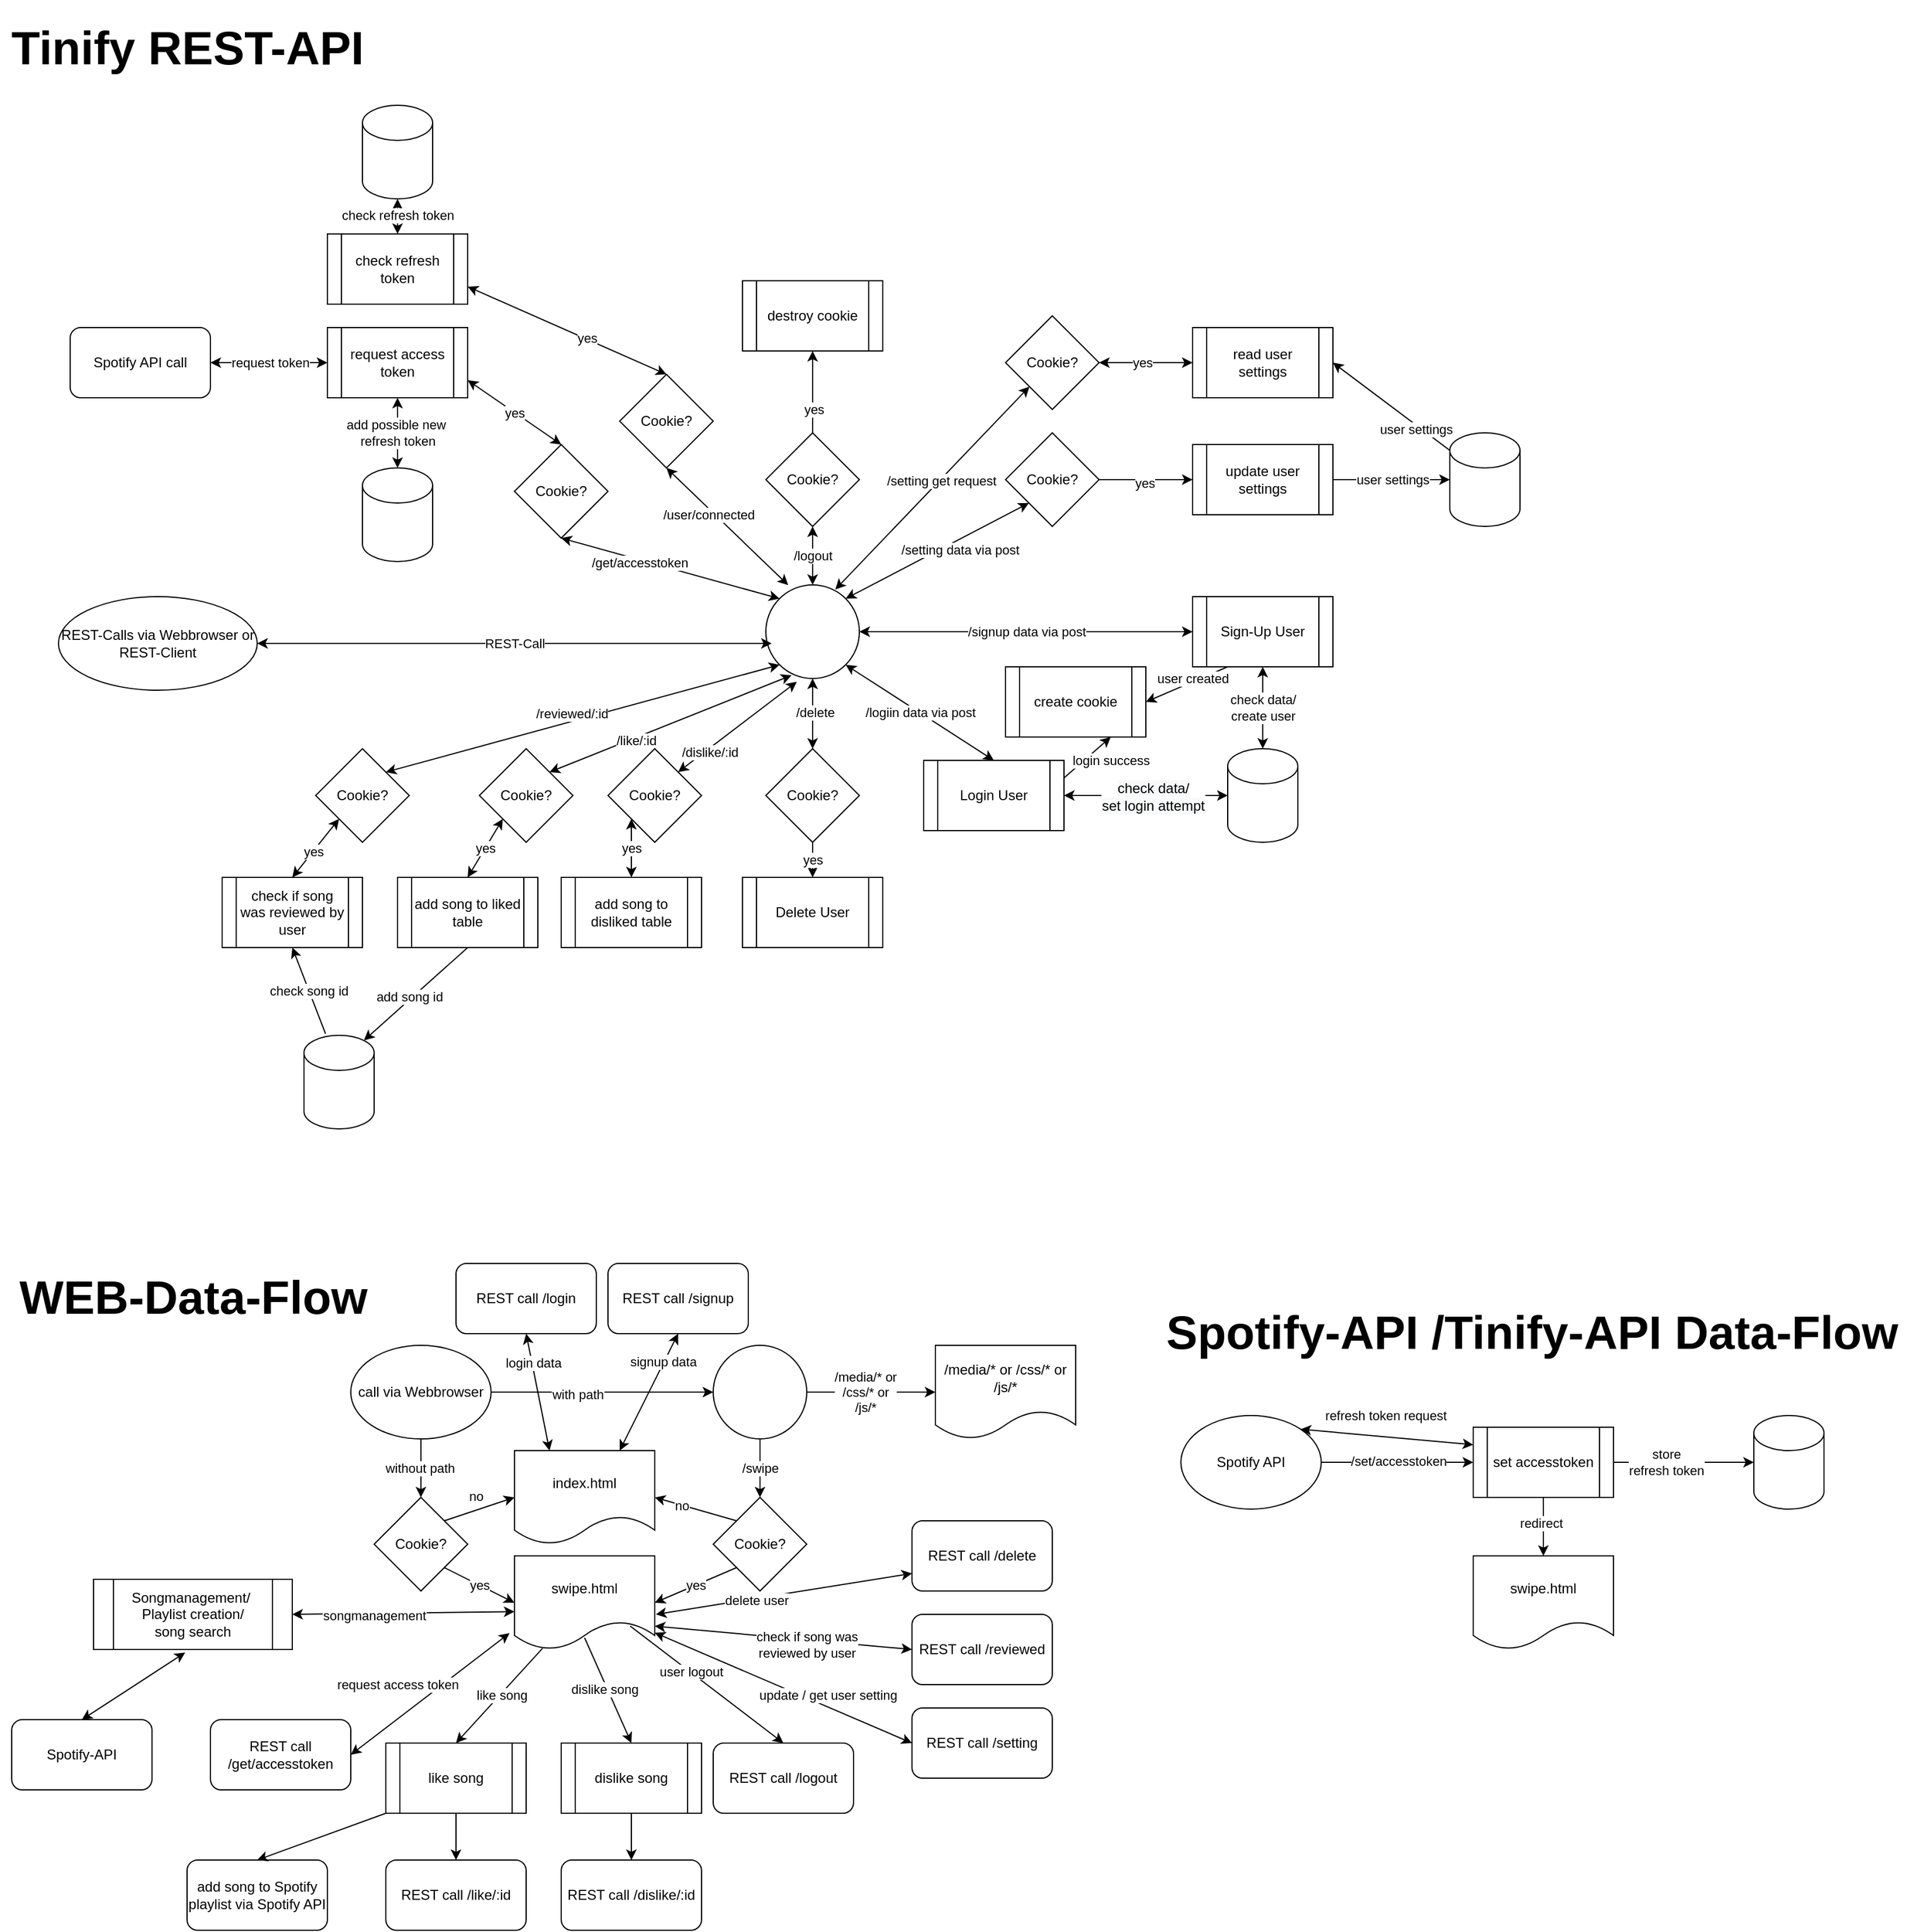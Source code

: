 <mxfile version="15.7.0"><diagram id="eXd6u5ivfn-JyobG5YXF" name="Page-1"><mxGraphModel dx="3930" dy="2545" grid="1" gridSize="10" guides="1" tooltips="1" connect="1" arrows="1" fold="1" page="1" pageScale="1" pageWidth="4681" pageHeight="3300" math="0" shadow="0"><root><mxCell id="0"/><mxCell id="1" parent="0"/><mxCell id="DCE1ymb48HEQdEMLU9OX-1" value="Login User" style="shape=process;whiteSpace=wrap;html=1;backgroundOutline=1;" vertex="1" parent="1"><mxGeometry x="820" y="670" width="120" height="60" as="geometry"/></mxCell><mxCell id="DCE1ymb48HEQdEMLU9OX-2" value="Cookie?" style="rhombus;whiteSpace=wrap;html=1;" vertex="1" parent="1"><mxGeometry x="685" y="390" width="80" height="80" as="geometry"/></mxCell><mxCell id="DCE1ymb48HEQdEMLU9OX-3" value="REST-Calls via Webbrowser or&lt;br&gt;REST-Client" style="ellipse;whiteSpace=wrap;html=1;" vertex="1" parent="1"><mxGeometry x="80" y="530" width="170" height="80" as="geometry"/></mxCell><mxCell id="DCE1ymb48HEQdEMLU9OX-7" value="" style="ellipse;whiteSpace=wrap;html=1;aspect=fixed;" vertex="1" parent="1"><mxGeometry x="685" y="520" width="80" height="80" as="geometry"/></mxCell><mxCell id="DCE1ymb48HEQdEMLU9OX-10" value="Cookie?" style="rhombus;whiteSpace=wrap;html=1;" vertex="1" parent="1"><mxGeometry x="685" y="660" width="80" height="80" as="geometry"/></mxCell><mxCell id="DCE1ymb48HEQdEMLU9OX-26" value="" style="shape=cylinder3;whiteSpace=wrap;html=1;boundedLbl=1;backgroundOutline=1;size=15;" vertex="1" parent="1"><mxGeometry x="1080" y="660" width="60" height="80" as="geometry"/></mxCell><mxCell id="DCE1ymb48HEQdEMLU9OX-27" value="" style="endArrow=classic;startArrow=classic;html=1;rounded=0;entryX=1;entryY=0.5;entryDx=0;entryDy=0;" edge="1" parent="1" source="DCE1ymb48HEQdEMLU9OX-26" target="DCE1ymb48HEQdEMLU9OX-1"><mxGeometry width="50" height="50" relative="1" as="geometry"><mxPoint x="735" y="720" as="sourcePoint"/><mxPoint x="920" y="750" as="targetPoint"/></mxGeometry></mxCell><mxCell id="DCE1ymb48HEQdEMLU9OX-48" value="&lt;span style=&quot;font-size: 12px ; background-color: rgb(248 , 249 , 250)&quot;&gt;check data/&lt;/span&gt;&lt;br style=&quot;font-size: 12px&quot;&gt;&lt;span style=&quot;font-size: 12px ; background-color: rgb(248 , 249 , 250)&quot;&gt;set login attempt&lt;/span&gt;" style="edgeLabel;html=1;align=center;verticalAlign=middle;resizable=0;points=[];" vertex="1" connectable="0" parent="DCE1ymb48HEQdEMLU9OX-27"><mxGeometry x="-0.08" y="1" relative="1" as="geometry"><mxPoint as="offset"/></mxGeometry></mxCell><mxCell id="DCE1ymb48HEQdEMLU9OX-49" value="Sign-Up User" style="shape=process;whiteSpace=wrap;html=1;backgroundOutline=1;" vertex="1" parent="1"><mxGeometry x="1050" y="530" width="120" height="60" as="geometry"/></mxCell><mxCell id="DCE1ymb48HEQdEMLU9OX-51" value="check data/&lt;br&gt;create user" style="endArrow=classic;startArrow=classic;html=1;rounded=0;entryX=0.5;entryY=1;entryDx=0;entryDy=0;exitX=0.5;exitY=0;exitDx=0;exitDy=0;exitPerimeter=0;" edge="1" parent="1" source="DCE1ymb48HEQdEMLU9OX-26" target="DCE1ymb48HEQdEMLU9OX-49"><mxGeometry width="50" height="50" relative="1" as="geometry"><mxPoint x="900" y="630" as="sourcePoint"/><mxPoint x="950" y="580" as="targetPoint"/></mxGeometry></mxCell><mxCell id="DCE1ymb48HEQdEMLU9OX-59" value="REST-Call" style="endArrow=classic;startArrow=classic;html=1;rounded=0;exitX=1;exitY=0.5;exitDx=0;exitDy=0;" edge="1" parent="1" source="DCE1ymb48HEQdEMLU9OX-3"><mxGeometry width="50" height="50" relative="1" as="geometry"><mxPoint x="620" y="610" as="sourcePoint"/><mxPoint x="690" y="570" as="targetPoint"/></mxGeometry></mxCell><mxCell id="DCE1ymb48HEQdEMLU9OX-61" value="/logout" style="endArrow=classic;startArrow=classic;html=1;rounded=0;entryX=0.5;entryY=1;entryDx=0;entryDy=0;exitX=0.5;exitY=0;exitDx=0;exitDy=0;" edge="1" parent="1" source="DCE1ymb48HEQdEMLU9OX-7" target="DCE1ymb48HEQdEMLU9OX-2"><mxGeometry width="50" height="50" relative="1" as="geometry"><mxPoint x="850" y="660" as="sourcePoint"/><mxPoint x="900" y="610" as="targetPoint"/></mxGeometry></mxCell><mxCell id="DCE1ymb48HEQdEMLU9OX-62" value="/signup data via post" style="endArrow=classic;startArrow=classic;html=1;rounded=0;entryX=0;entryY=0.5;entryDx=0;entryDy=0;exitX=1;exitY=0.5;exitDx=0;exitDy=0;" edge="1" parent="1" source="DCE1ymb48HEQdEMLU9OX-7" target="DCE1ymb48HEQdEMLU9OX-49"><mxGeometry width="50" height="50" relative="1" as="geometry"><mxPoint x="850" y="660" as="sourcePoint"/><mxPoint x="900" y="610" as="targetPoint"/></mxGeometry></mxCell><mxCell id="DCE1ymb48HEQdEMLU9OX-65" value="call via Webbrowser" style="ellipse;whiteSpace=wrap;html=1;" vertex="1" parent="1"><mxGeometry x="330" y="1170" width="120" height="80" as="geometry"/></mxCell><mxCell id="DCE1ymb48HEQdEMLU9OX-66" value="Cookie?" style="rhombus;whiteSpace=wrap;html=1;" vertex="1" parent="1"><mxGeometry x="350" y="1300" width="80" height="80" as="geometry"/></mxCell><mxCell id="DCE1ymb48HEQdEMLU9OX-67" value="" style="endArrow=classic;html=1;rounded=0;exitX=0.5;exitY=1;exitDx=0;exitDy=0;entryX=0.5;entryY=0;entryDx=0;entryDy=0;" edge="1" parent="1" source="DCE1ymb48HEQdEMLU9OX-65" target="DCE1ymb48HEQdEMLU9OX-66"><mxGeometry width="50" height="50" relative="1" as="geometry"><mxPoint x="700" y="1100" as="sourcePoint"/><mxPoint x="750" y="1050" as="targetPoint"/></mxGeometry></mxCell><mxCell id="DCE1ymb48HEQdEMLU9OX-68" value="without path" style="edgeLabel;html=1;align=center;verticalAlign=middle;resizable=0;points=[];" vertex="1" connectable="0" parent="DCE1ymb48HEQdEMLU9OX-67"><mxGeometry x="-0.019" y="-1" relative="1" as="geometry"><mxPoint as="offset"/></mxGeometry></mxCell><mxCell id="DCE1ymb48HEQdEMLU9OX-69" value="index.html" style="shape=document;whiteSpace=wrap;html=1;boundedLbl=1;" vertex="1" parent="1"><mxGeometry x="470" y="1260" width="120" height="80" as="geometry"/></mxCell><mxCell id="DCE1ymb48HEQdEMLU9OX-70" value="swipe.html" style="shape=document;whiteSpace=wrap;html=1;boundedLbl=1;" vertex="1" parent="1"><mxGeometry x="470" y="1350" width="120" height="80" as="geometry"/></mxCell><mxCell id="DCE1ymb48HEQdEMLU9OX-71" value="" style="endArrow=classic;html=1;rounded=0;exitX=1;exitY=0;exitDx=0;exitDy=0;entryX=0;entryY=0.5;entryDx=0;entryDy=0;" edge="1" parent="1" source="DCE1ymb48HEQdEMLU9OX-66" target="DCE1ymb48HEQdEMLU9OX-69"><mxGeometry width="50" height="50" relative="1" as="geometry"><mxPoint x="700" y="1210" as="sourcePoint"/><mxPoint x="750" y="1160" as="targetPoint"/></mxGeometry></mxCell><mxCell id="DCE1ymb48HEQdEMLU9OX-72" value="no" style="edgeLabel;html=1;align=center;verticalAlign=middle;resizable=0;points=[];" vertex="1" connectable="0" parent="DCE1ymb48HEQdEMLU9OX-71"><mxGeometry x="0.398" y="-3" relative="1" as="geometry"><mxPoint x="-16" y="-10" as="offset"/></mxGeometry></mxCell><mxCell id="DCE1ymb48HEQdEMLU9OX-73" value="yes" style="endArrow=classic;html=1;rounded=0;exitX=1;exitY=1;exitDx=0;exitDy=0;entryX=0;entryY=0.5;entryDx=0;entryDy=0;" edge="1" parent="1" source="DCE1ymb48HEQdEMLU9OX-66" target="DCE1ymb48HEQdEMLU9OX-70"><mxGeometry width="50" height="50" relative="1" as="geometry"><mxPoint x="700" y="1210" as="sourcePoint"/><mxPoint x="750" y="1160" as="targetPoint"/></mxGeometry></mxCell><mxCell id="DCE1ymb48HEQdEMLU9OX-74" value="" style="ellipse;whiteSpace=wrap;html=1;aspect=fixed;" vertex="1" parent="1"><mxGeometry x="640" y="1170" width="80" height="80" as="geometry"/></mxCell><mxCell id="DCE1ymb48HEQdEMLU9OX-75" value="" style="endArrow=classic;html=1;rounded=0;exitX=1;exitY=0.5;exitDx=0;exitDy=0;entryX=0;entryY=0.5;entryDx=0;entryDy=0;" edge="1" parent="1" source="DCE1ymb48HEQdEMLU9OX-65" target="DCE1ymb48HEQdEMLU9OX-74"><mxGeometry width="50" height="50" relative="1" as="geometry"><mxPoint x="780" y="1150" as="sourcePoint"/><mxPoint x="830" y="1100" as="targetPoint"/></mxGeometry></mxCell><mxCell id="DCE1ymb48HEQdEMLU9OX-76" value="with path" style="edgeLabel;html=1;align=center;verticalAlign=middle;resizable=0;points=[];" vertex="1" connectable="0" parent="DCE1ymb48HEQdEMLU9OX-75"><mxGeometry x="-0.228" y="-2" relative="1" as="geometry"><mxPoint as="offset"/></mxGeometry></mxCell><mxCell id="DCE1ymb48HEQdEMLU9OX-77" value="Cookie?" style="rhombus;whiteSpace=wrap;html=1;" vertex="1" parent="1"><mxGeometry x="640" y="1300" width="80" height="80" as="geometry"/></mxCell><mxCell id="DCE1ymb48HEQdEMLU9OX-78" value="/swipe" style="endArrow=classic;html=1;rounded=0;exitX=0.5;exitY=1;exitDx=0;exitDy=0;" edge="1" parent="1" source="DCE1ymb48HEQdEMLU9OX-74" target="DCE1ymb48HEQdEMLU9OX-77"><mxGeometry width="50" height="50" relative="1" as="geometry"><mxPoint x="770" y="1190" as="sourcePoint"/><mxPoint x="820" y="1140" as="targetPoint"/></mxGeometry></mxCell><mxCell id="DCE1ymb48HEQdEMLU9OX-79" value="" style="endArrow=classic;html=1;rounded=0;exitX=0;exitY=0;exitDx=0;exitDy=0;entryX=1;entryY=0.5;entryDx=0;entryDy=0;" edge="1" parent="1" source="DCE1ymb48HEQdEMLU9OX-77" target="DCE1ymb48HEQdEMLU9OX-69"><mxGeometry width="50" height="50" relative="1" as="geometry"><mxPoint x="770" y="1190" as="sourcePoint"/><mxPoint x="820" y="1140" as="targetPoint"/></mxGeometry></mxCell><mxCell id="DCE1ymb48HEQdEMLU9OX-80" value="no" style="edgeLabel;html=1;align=center;verticalAlign=middle;resizable=0;points=[];" vertex="1" connectable="0" parent="DCE1ymb48HEQdEMLU9OX-79"><mxGeometry x="0.354" relative="1" as="geometry"><mxPoint as="offset"/></mxGeometry></mxCell><mxCell id="DCE1ymb48HEQdEMLU9OX-81" value="yes" style="endArrow=classic;html=1;rounded=0;exitX=0;exitY=1;exitDx=0;exitDy=0;entryX=1;entryY=0.5;entryDx=0;entryDy=0;" edge="1" parent="1" source="DCE1ymb48HEQdEMLU9OX-77" target="DCE1ymb48HEQdEMLU9OX-70"><mxGeometry width="50" height="50" relative="1" as="geometry"><mxPoint x="770" y="1190" as="sourcePoint"/><mxPoint x="820" y="1140" as="targetPoint"/></mxGeometry></mxCell><mxCell id="DCE1ymb48HEQdEMLU9OX-82" value="/media/* or /css/* or /js/*" style="shape=document;whiteSpace=wrap;html=1;boundedLbl=1;" vertex="1" parent="1"><mxGeometry x="830" y="1170" width="120" height="80" as="geometry"/></mxCell><mxCell id="DCE1ymb48HEQdEMLU9OX-83" value="" style="endArrow=classic;html=1;rounded=0;exitX=1;exitY=0.5;exitDx=0;exitDy=0;entryX=0;entryY=0.5;entryDx=0;entryDy=0;" edge="1" parent="1" source="DCE1ymb48HEQdEMLU9OX-74" target="DCE1ymb48HEQdEMLU9OX-82"><mxGeometry width="50" height="50" relative="1" as="geometry"><mxPoint x="840" y="1210" as="sourcePoint"/><mxPoint x="890" y="1160" as="targetPoint"/></mxGeometry></mxCell><mxCell id="DCE1ymb48HEQdEMLU9OX-84" value="/media/* or&lt;br&gt;/css/* or&lt;br&gt;/js/*" style="edgeLabel;html=1;align=center;verticalAlign=middle;resizable=0;points=[];" vertex="1" connectable="0" parent="DCE1ymb48HEQdEMLU9OX-83"><mxGeometry x="0.235" y="-2" relative="1" as="geometry"><mxPoint x="-18" y="-2" as="offset"/></mxGeometry></mxCell><mxCell id="DCE1ymb48HEQdEMLU9OX-85" value="/logiin data via post" style="endArrow=classic;startArrow=classic;html=1;rounded=0;entryX=1;entryY=1;entryDx=0;entryDy=0;exitX=0.5;exitY=0;exitDx=0;exitDy=0;" edge="1" parent="1" source="DCE1ymb48HEQdEMLU9OX-1" target="DCE1ymb48HEQdEMLU9OX-7"><mxGeometry width="50" height="50" relative="1" as="geometry"><mxPoint x="840" y="640" as="sourcePoint"/><mxPoint x="890" y="590" as="targetPoint"/></mxGeometry></mxCell><mxCell id="DCE1ymb48HEQdEMLU9OX-87" value="" style="endArrow=classic;startArrow=classic;html=1;rounded=0;entryX=0.5;entryY=1;entryDx=0;entryDy=0;exitX=0.5;exitY=0;exitDx=0;exitDy=0;" edge="1" parent="1" source="DCE1ymb48HEQdEMLU9OX-10" target="DCE1ymb48HEQdEMLU9OX-7"><mxGeometry width="50" height="50" relative="1" as="geometry"><mxPoint x="660" y="660" as="sourcePoint"/><mxPoint x="710" y="610" as="targetPoint"/></mxGeometry></mxCell><mxCell id="DCE1ymb48HEQdEMLU9OX-88" value="/delete" style="edgeLabel;html=1;align=center;verticalAlign=middle;resizable=0;points=[];" vertex="1" connectable="0" parent="DCE1ymb48HEQdEMLU9OX-87"><mxGeometry x="0.045" y="-2" relative="1" as="geometry"><mxPoint as="offset"/></mxGeometry></mxCell><mxCell id="DCE1ymb48HEQdEMLU9OX-89" value="Delete User" style="shape=process;whiteSpace=wrap;html=1;backgroundOutline=1;" vertex="1" parent="1"><mxGeometry x="665" y="770" width="120" height="60" as="geometry"/></mxCell><mxCell id="DCE1ymb48HEQdEMLU9OX-90" value="" style="shape=cylinder3;whiteSpace=wrap;html=1;boundedLbl=1;backgroundOutline=1;size=15;" vertex="1" parent="1"><mxGeometry x="290" y="905" width="60" height="80" as="geometry"/></mxCell><mxCell id="DCE1ymb48HEQdEMLU9OX-92" value="yes" style="endArrow=classic;html=1;rounded=0;exitX=0.5;exitY=1;exitDx=0;exitDy=0;" edge="1" parent="1" source="DCE1ymb48HEQdEMLU9OX-10" target="DCE1ymb48HEQdEMLU9OX-89"><mxGeometry width="50" height="50" relative="1" as="geometry"><mxPoint x="930" y="760" as="sourcePoint"/><mxPoint x="980" y="710" as="targetPoint"/></mxGeometry></mxCell><mxCell id="DCE1ymb48HEQdEMLU9OX-93" value="Cookie?" style="rhombus;whiteSpace=wrap;html=1;" vertex="1" parent="1"><mxGeometry x="890" y="390" width="80" height="80" as="geometry"/></mxCell><mxCell id="DCE1ymb48HEQdEMLU9OX-94" value="create cookie" style="shape=process;whiteSpace=wrap;html=1;backgroundOutline=1;" vertex="1" parent="1"><mxGeometry x="890" y="590" width="120" height="60" as="geometry"/></mxCell><mxCell id="DCE1ymb48HEQdEMLU9OX-95" value="" style="endArrow=classic;html=1;rounded=0;entryX=1;entryY=0.5;entryDx=0;entryDy=0;exitX=0.25;exitY=1;exitDx=0;exitDy=0;" edge="1" parent="1" source="DCE1ymb48HEQdEMLU9OX-49" target="DCE1ymb48HEQdEMLU9OX-94"><mxGeometry width="50" height="50" relative="1" as="geometry"><mxPoint x="1110" y="520" as="sourcePoint"/><mxPoint x="1160" y="520" as="targetPoint"/></mxGeometry></mxCell><mxCell id="DCE1ymb48HEQdEMLU9OX-96" value="user created" style="edgeLabel;html=1;align=center;verticalAlign=middle;resizable=0;points=[];" vertex="1" connectable="0" parent="DCE1ymb48HEQdEMLU9OX-95"><mxGeometry x="-0.168" y="-3" relative="1" as="geometry"><mxPoint as="offset"/></mxGeometry></mxCell><mxCell id="DCE1ymb48HEQdEMLU9OX-97" value="login success" style="endArrow=classic;html=1;rounded=0;exitX=1;exitY=0.25;exitDx=0;exitDy=0;entryX=0.75;entryY=1;entryDx=0;entryDy=0;" edge="1" parent="1" source="DCE1ymb48HEQdEMLU9OX-1" target="DCE1ymb48HEQdEMLU9OX-94"><mxGeometry x="0.504" y="-15" width="50" height="50" relative="1" as="geometry"><mxPoint x="1110" y="570" as="sourcePoint"/><mxPoint x="1160" y="520" as="targetPoint"/><mxPoint as="offset"/></mxGeometry></mxCell><mxCell id="DCE1ymb48HEQdEMLU9OX-98" value="destroy cookie" style="shape=process;whiteSpace=wrap;html=1;backgroundOutline=1;" vertex="1" parent="1"><mxGeometry x="665" y="260" width="120" height="60" as="geometry"/></mxCell><mxCell id="DCE1ymb48HEQdEMLU9OX-99" value="" style="endArrow=classic;html=1;rounded=0;entryX=0.5;entryY=1;entryDx=0;entryDy=0;exitX=0.5;exitY=0;exitDx=0;exitDy=0;" edge="1" parent="1" source="DCE1ymb48HEQdEMLU9OX-2" target="DCE1ymb48HEQdEMLU9OX-98"><mxGeometry width="50" height="50" relative="1" as="geometry"><mxPoint x="910" y="450" as="sourcePoint"/><mxPoint x="960" y="400" as="targetPoint"/></mxGeometry></mxCell><mxCell id="DCE1ymb48HEQdEMLU9OX-100" value="yes" style="edgeLabel;html=1;align=center;verticalAlign=middle;resizable=0;points=[];" vertex="1" connectable="0" parent="DCE1ymb48HEQdEMLU9OX-99"><mxGeometry x="-0.423" y="-1" relative="1" as="geometry"><mxPoint as="offset"/></mxGeometry></mxCell><mxCell id="DCE1ymb48HEQdEMLU9OX-101" value="" style="endArrow=classic;startArrow=classic;html=1;rounded=0;exitX=1;exitY=0;exitDx=0;exitDy=0;entryX=0;entryY=1;entryDx=0;entryDy=0;" edge="1" parent="1" source="DCE1ymb48HEQdEMLU9OX-7" target="DCE1ymb48HEQdEMLU9OX-93"><mxGeometry width="50" height="50" relative="1" as="geometry"><mxPoint x="1110" y="530" as="sourcePoint"/><mxPoint x="1160" y="480" as="targetPoint"/></mxGeometry></mxCell><mxCell id="DCE1ymb48HEQdEMLU9OX-102" value="/setting data via post" style="edgeLabel;html=1;align=center;verticalAlign=middle;resizable=0;points=[];" vertex="1" connectable="0" parent="DCE1ymb48HEQdEMLU9OX-101"><mxGeometry x="0.39" y="1" relative="1" as="geometry"><mxPoint x="-11" y="16" as="offset"/></mxGeometry></mxCell><mxCell id="DCE1ymb48HEQdEMLU9OX-103" value="update user settings" style="shape=process;whiteSpace=wrap;html=1;backgroundOutline=1;" vertex="1" parent="1"><mxGeometry x="1050" y="400" width="120" height="60" as="geometry"/></mxCell><mxCell id="DCE1ymb48HEQdEMLU9OX-104" value="" style="endArrow=classic;html=1;rounded=0;entryX=0;entryY=0.5;entryDx=0;entryDy=0;exitX=1;exitY=0.5;exitDx=0;exitDy=0;" edge="1" parent="1" source="DCE1ymb48HEQdEMLU9OX-93" target="DCE1ymb48HEQdEMLU9OX-103"><mxGeometry width="50" height="50" relative="1" as="geometry"><mxPoint x="1110" y="600" as="sourcePoint"/><mxPoint x="1160" y="550" as="targetPoint"/></mxGeometry></mxCell><mxCell id="DCE1ymb48HEQdEMLU9OX-105" value="yes" style="edgeLabel;html=1;align=center;verticalAlign=middle;resizable=0;points=[];" vertex="1" connectable="0" parent="DCE1ymb48HEQdEMLU9OX-104"><mxGeometry x="-0.471" y="-3" relative="1" as="geometry"><mxPoint x="18" as="offset"/></mxGeometry></mxCell><mxCell id="DCE1ymb48HEQdEMLU9OX-106" value="" style="shape=cylinder3;whiteSpace=wrap;html=1;boundedLbl=1;backgroundOutline=1;size=15;" vertex="1" parent="1"><mxGeometry x="1270" y="390" width="60" height="80" as="geometry"/></mxCell><mxCell id="DCE1ymb48HEQdEMLU9OX-107" value="" style="endArrow=classic;html=1;rounded=0;entryX=0;entryY=0.5;entryDx=0;entryDy=0;entryPerimeter=0;exitX=1;exitY=0.5;exitDx=0;exitDy=0;" edge="1" parent="1" source="DCE1ymb48HEQdEMLU9OX-103" target="DCE1ymb48HEQdEMLU9OX-106"><mxGeometry width="50" height="50" relative="1" as="geometry"><mxPoint x="1110" y="600" as="sourcePoint"/><mxPoint x="1160" y="550" as="targetPoint"/></mxGeometry></mxCell><mxCell id="DCE1ymb48HEQdEMLU9OX-108" value="user settings" style="edgeLabel;html=1;align=center;verticalAlign=middle;resizable=0;points=[];" vertex="1" connectable="0" parent="DCE1ymb48HEQdEMLU9OX-107"><mxGeometry x="-0.312" relative="1" as="geometry"><mxPoint x="16" as="offset"/></mxGeometry></mxCell><mxCell id="DCE1ymb48HEQdEMLU9OX-109" value="Cookie?" style="rhombus;whiteSpace=wrap;html=1;" vertex="1" parent="1"><mxGeometry x="890" y="290" width="80" height="80" as="geometry"/></mxCell><mxCell id="DCE1ymb48HEQdEMLU9OX-110" value="" style="endArrow=classic;startArrow=classic;html=1;rounded=0;exitX=0.743;exitY=0.049;exitDx=0;exitDy=0;exitPerimeter=0;" edge="1" parent="1" source="DCE1ymb48HEQdEMLU9OX-7" target="DCE1ymb48HEQdEMLU9OX-109"><mxGeometry width="50" height="50" relative="1" as="geometry"><mxPoint x="740" y="520" as="sourcePoint"/><mxPoint x="790" y="470" as="targetPoint"/></mxGeometry></mxCell><mxCell id="DCE1ymb48HEQdEMLU9OX-111" value="/setting get request" style="edgeLabel;html=1;align=center;verticalAlign=middle;resizable=0;points=[];" vertex="1" connectable="0" parent="DCE1ymb48HEQdEMLU9OX-110"><mxGeometry x="0.081" y="-1" relative="1" as="geometry"><mxPoint as="offset"/></mxGeometry></mxCell><mxCell id="DCE1ymb48HEQdEMLU9OX-112" value="read user settings" style="shape=process;whiteSpace=wrap;html=1;backgroundOutline=1;" vertex="1" parent="1"><mxGeometry x="1050" y="300" width="120" height="60" as="geometry"/></mxCell><mxCell id="DCE1ymb48HEQdEMLU9OX-113" value="" style="endArrow=classic;html=1;rounded=0;entryX=1;entryY=0.5;entryDx=0;entryDy=0;exitX=0;exitY=0;exitDx=0;exitDy=15;exitPerimeter=0;" edge="1" parent="1" source="DCE1ymb48HEQdEMLU9OX-106" target="DCE1ymb48HEQdEMLU9OX-112"><mxGeometry width="50" height="50" relative="1" as="geometry"><mxPoint x="1110" y="520" as="sourcePoint"/><mxPoint x="1160" y="470" as="targetPoint"/></mxGeometry></mxCell><mxCell id="DCE1ymb48HEQdEMLU9OX-114" value="user settings" style="edgeLabel;html=1;align=center;verticalAlign=middle;resizable=0;points=[];" vertex="1" connectable="0" parent="DCE1ymb48HEQdEMLU9OX-113"><mxGeometry x="0.267" relative="1" as="geometry"><mxPoint x="34" y="29" as="offset"/></mxGeometry></mxCell><mxCell id="DCE1ymb48HEQdEMLU9OX-115" value="" style="endArrow=classic;startArrow=classic;html=1;rounded=0;exitX=1;exitY=0.5;exitDx=0;exitDy=0;entryX=0;entryY=0.5;entryDx=0;entryDy=0;" edge="1" parent="1" source="DCE1ymb48HEQdEMLU9OX-109" target="DCE1ymb48HEQdEMLU9OX-112"><mxGeometry width="50" height="50" relative="1" as="geometry"><mxPoint x="1110" y="520" as="sourcePoint"/><mxPoint x="1160" y="470" as="targetPoint"/></mxGeometry></mxCell><mxCell id="DCE1ymb48HEQdEMLU9OX-116" value="yes" style="edgeLabel;html=1;align=center;verticalAlign=middle;resizable=0;points=[];" vertex="1" connectable="0" parent="DCE1ymb48HEQdEMLU9OX-115"><mxGeometry x="-0.081" relative="1" as="geometry"><mxPoint as="offset"/></mxGeometry></mxCell><mxCell id="DCE1ymb48HEQdEMLU9OX-117" value="Spotify API" style="ellipse;whiteSpace=wrap;html=1;" vertex="1" parent="1"><mxGeometry x="1040" y="1230.0" width="120" height="80" as="geometry"/></mxCell><mxCell id="DCE1ymb48HEQdEMLU9OX-118" value="set accesstoken" style="shape=process;whiteSpace=wrap;html=1;backgroundOutline=1;" vertex="1" parent="1"><mxGeometry x="1290" y="1240.0" width="120" height="60" as="geometry"/></mxCell><mxCell id="DCE1ymb48HEQdEMLU9OX-119" value="swipe.html" style="shape=document;whiteSpace=wrap;html=1;boundedLbl=1;" vertex="1" parent="1"><mxGeometry x="1290" y="1350.0" width="120" height="80" as="geometry"/></mxCell><mxCell id="DCE1ymb48HEQdEMLU9OX-120" value="" style="endArrow=classic;html=1;rounded=0;entryX=0;entryY=0.5;entryDx=0;entryDy=0;exitX=1;exitY=0.5;exitDx=0;exitDy=0;" edge="1" parent="1" source="DCE1ymb48HEQdEMLU9OX-117" target="DCE1ymb48HEQdEMLU9OX-118"><mxGeometry width="50" height="50" relative="1" as="geometry"><mxPoint x="1140" y="1160.0" as="sourcePoint"/><mxPoint x="1190" y="1110" as="targetPoint"/></mxGeometry></mxCell><mxCell id="DCE1ymb48HEQdEMLU9OX-121" value="/set/accesstoken" style="edgeLabel;html=1;align=center;verticalAlign=middle;resizable=0;points=[];" vertex="1" connectable="0" parent="DCE1ymb48HEQdEMLU9OX-120"><mxGeometry x="0.013" y="1" relative="1" as="geometry"><mxPoint as="offset"/></mxGeometry></mxCell><mxCell id="DCE1ymb48HEQdEMLU9OX-122" value="" style="endArrow=classic;html=1;rounded=0;exitX=0.5;exitY=1;exitDx=0;exitDy=0;entryX=0.5;entryY=0;entryDx=0;entryDy=0;" edge="1" parent="1" source="DCE1ymb48HEQdEMLU9OX-118" target="DCE1ymb48HEQdEMLU9OX-119"><mxGeometry width="50" height="50" relative="1" as="geometry"><mxPoint x="1140" y="1160.0" as="sourcePoint"/><mxPoint x="1190" y="1110" as="targetPoint"/></mxGeometry></mxCell><mxCell id="DCE1ymb48HEQdEMLU9OX-123" value="redirect" style="edgeLabel;html=1;align=center;verticalAlign=middle;resizable=0;points=[];" vertex="1" connectable="0" parent="DCE1ymb48HEQdEMLU9OX-122"><mxGeometry x="-0.113" y="-2" relative="1" as="geometry"><mxPoint as="offset"/></mxGeometry></mxCell><mxCell id="DCE1ymb48HEQdEMLU9OX-124" value="" style="shape=cylinder3;whiteSpace=wrap;html=1;boundedLbl=1;backgroundOutline=1;size=15;" vertex="1" parent="1"><mxGeometry x="1530" y="1230.0" width="60" height="80" as="geometry"/></mxCell><mxCell id="DCE1ymb48HEQdEMLU9OX-125" value="" style="endArrow=classic;html=1;rounded=0;entryX=0;entryY=0.5;entryDx=0;entryDy=0;entryPerimeter=0;exitX=1;exitY=0.5;exitDx=0;exitDy=0;" edge="1" parent="1" source="DCE1ymb48HEQdEMLU9OX-118" target="DCE1ymb48HEQdEMLU9OX-124"><mxGeometry width="50" height="50" relative="1" as="geometry"><mxPoint x="1140" y="1160.0" as="sourcePoint"/><mxPoint x="1190" y="1110" as="targetPoint"/></mxGeometry></mxCell><mxCell id="DCE1ymb48HEQdEMLU9OX-126" value="store&lt;br&gt;refresh token" style="edgeLabel;html=1;align=center;verticalAlign=middle;resizable=0;points=[];" vertex="1" connectable="0" parent="DCE1ymb48HEQdEMLU9OX-125"><mxGeometry x="-0.434" y="-3" relative="1" as="geometry"><mxPoint x="11" y="-3" as="offset"/></mxGeometry></mxCell><mxCell id="DCE1ymb48HEQdEMLU9OX-127" value="" style="endArrow=classic;startArrow=classic;html=1;rounded=0;entryX=0;entryY=0.25;entryDx=0;entryDy=0;exitX=1;exitY=0;exitDx=0;exitDy=0;" edge="1" parent="1" source="DCE1ymb48HEQdEMLU9OX-117" target="DCE1ymb48HEQdEMLU9OX-118"><mxGeometry width="50" height="50" relative="1" as="geometry"><mxPoint x="1140" y="1160.0" as="sourcePoint"/><mxPoint x="1190" y="1110" as="targetPoint"/></mxGeometry></mxCell><mxCell id="DCE1ymb48HEQdEMLU9OX-128" value="refresh token request" style="edgeLabel;html=1;align=center;verticalAlign=middle;resizable=0;points=[];" vertex="1" connectable="0" parent="DCE1ymb48HEQdEMLU9OX-127"><mxGeometry x="-0.265" y="1" relative="1" as="geometry"><mxPoint x="18" y="-16" as="offset"/></mxGeometry></mxCell><mxCell id="DCE1ymb48HEQdEMLU9OX-129" value="like song" style="shape=process;whiteSpace=wrap;html=1;backgroundOutline=1;" vertex="1" parent="1"><mxGeometry x="360" y="1510" width="120" height="60" as="geometry"/></mxCell><mxCell id="DCE1ymb48HEQdEMLU9OX-130" value="" style="endArrow=classic;html=1;rounded=0;exitX=0.2;exitY=0.988;exitDx=0;exitDy=0;exitPerimeter=0;entryX=0.5;entryY=0;entryDx=0;entryDy=0;" edge="1" parent="1" source="DCE1ymb48HEQdEMLU9OX-70" target="DCE1ymb48HEQdEMLU9OX-129"><mxGeometry width="50" height="50" relative="1" as="geometry"><mxPoint x="660" y="1410" as="sourcePoint"/><mxPoint x="710" y="1360" as="targetPoint"/></mxGeometry></mxCell><mxCell id="DCE1ymb48HEQdEMLU9OX-137" value="like song" style="edgeLabel;html=1;align=center;verticalAlign=middle;resizable=0;points=[];" vertex="1" connectable="0" parent="DCE1ymb48HEQdEMLU9OX-130"><mxGeometry x="-0.031" y="1" relative="1" as="geometry"><mxPoint as="offset"/></mxGeometry></mxCell><mxCell id="DCE1ymb48HEQdEMLU9OX-131" value="dislike song" style="shape=process;whiteSpace=wrap;html=1;backgroundOutline=1;" vertex="1" parent="1"><mxGeometry x="510" y="1510" width="120" height="60" as="geometry"/></mxCell><mxCell id="DCE1ymb48HEQdEMLU9OX-132" value="REST call /like/:id" style="rounded=1;whiteSpace=wrap;html=1;" vertex="1" parent="1"><mxGeometry x="360" y="1610" width="120" height="60" as="geometry"/></mxCell><mxCell id="DCE1ymb48HEQdEMLU9OX-133" value="" style="endArrow=classic;html=1;rounded=0;exitX=0.5;exitY=1;exitDx=0;exitDy=0;entryX=0.5;entryY=0;entryDx=0;entryDy=0;" edge="1" parent="1" source="DCE1ymb48HEQdEMLU9OX-129" target="DCE1ymb48HEQdEMLU9OX-132"><mxGeometry width="50" height="50" relative="1" as="geometry"><mxPoint x="660" y="1460" as="sourcePoint"/><mxPoint x="710" y="1410" as="targetPoint"/></mxGeometry></mxCell><mxCell id="DCE1ymb48HEQdEMLU9OX-134" value="" style="endArrow=classic;html=1;rounded=0;exitX=0.5;exitY=0.875;exitDx=0;exitDy=0;exitPerimeter=0;entryX=0.5;entryY=0;entryDx=0;entryDy=0;" edge="1" parent="1" source="DCE1ymb48HEQdEMLU9OX-70" target="DCE1ymb48HEQdEMLU9OX-131"><mxGeometry width="50" height="50" relative="1" as="geometry"><mxPoint x="660" y="1460" as="sourcePoint"/><mxPoint x="710" y="1410" as="targetPoint"/></mxGeometry></mxCell><mxCell id="DCE1ymb48HEQdEMLU9OX-138" value="dislike song" style="edgeLabel;html=1;align=center;verticalAlign=middle;resizable=0;points=[];" vertex="1" connectable="0" parent="DCE1ymb48HEQdEMLU9OX-134"><mxGeometry x="-0.046" y="-3" relative="1" as="geometry"><mxPoint as="offset"/></mxGeometry></mxCell><mxCell id="DCE1ymb48HEQdEMLU9OX-135" value="REST call /dislike/:id" style="rounded=1;whiteSpace=wrap;html=1;" vertex="1" parent="1"><mxGeometry x="510" y="1610" width="120" height="60" as="geometry"/></mxCell><mxCell id="DCE1ymb48HEQdEMLU9OX-136" value="" style="endArrow=classic;html=1;rounded=0;exitX=0.5;exitY=1;exitDx=0;exitDy=0;entryX=0.5;entryY=0;entryDx=0;entryDy=0;" edge="1" parent="1" source="DCE1ymb48HEQdEMLU9OX-131" target="DCE1ymb48HEQdEMLU9OX-135"><mxGeometry width="50" height="50" relative="1" as="geometry"><mxPoint x="660" y="1460" as="sourcePoint"/><mxPoint x="710" y="1410" as="targetPoint"/></mxGeometry></mxCell><mxCell id="DCE1ymb48HEQdEMLU9OX-139" value="add song to Spotify playlist via Spotify API" style="rounded=1;whiteSpace=wrap;html=1;" vertex="1" parent="1"><mxGeometry x="190" y="1610" width="120" height="60" as="geometry"/></mxCell><mxCell id="DCE1ymb48HEQdEMLU9OX-140" value="" style="endArrow=classic;html=1;rounded=0;exitX=0;exitY=1;exitDx=0;exitDy=0;entryX=0.5;entryY=0;entryDx=0;entryDy=0;" edge="1" parent="1" source="DCE1ymb48HEQdEMLU9OX-129" target="DCE1ymb48HEQdEMLU9OX-139"><mxGeometry width="50" height="50" relative="1" as="geometry"><mxPoint x="440" y="1600" as="sourcePoint"/><mxPoint x="490" y="1550" as="targetPoint"/></mxGeometry></mxCell><mxCell id="DCE1ymb48HEQdEMLU9OX-141" value="REST call /logout" style="rounded=1;whiteSpace=wrap;html=1;" vertex="1" parent="1"><mxGeometry x="640" y="1510" width="120" height="60" as="geometry"/></mxCell><mxCell id="DCE1ymb48HEQdEMLU9OX-142" value="" style="endArrow=classic;html=1;rounded=0;exitX=0.825;exitY=0.75;exitDx=0;exitDy=0;entryX=0.5;entryY=0;entryDx=0;entryDy=0;exitPerimeter=0;" edge="1" parent="1" source="DCE1ymb48HEQdEMLU9OX-70" target="DCE1ymb48HEQdEMLU9OX-141"><mxGeometry width="50" height="50" relative="1" as="geometry"><mxPoint x="650" y="1480" as="sourcePoint"/><mxPoint x="700" y="1430" as="targetPoint"/></mxGeometry></mxCell><mxCell id="DCE1ymb48HEQdEMLU9OX-143" value="user logout" style="edgeLabel;html=1;align=center;verticalAlign=middle;resizable=0;points=[];" vertex="1" connectable="0" parent="DCE1ymb48HEQdEMLU9OX-142"><mxGeometry x="-0.217" relative="1" as="geometry"><mxPoint as="offset"/></mxGeometry></mxCell><mxCell id="DCE1ymb48HEQdEMLU9OX-144" value="REST call /get/accesstoken" style="rounded=1;whiteSpace=wrap;html=1;" vertex="1" parent="1"><mxGeometry x="210" y="1490" width="120" height="60" as="geometry"/></mxCell><mxCell id="DCE1ymb48HEQdEMLU9OX-145" value="" style="endArrow=classic;startArrow=classic;html=1;rounded=0;exitX=1;exitY=0.5;exitDx=0;exitDy=0;entryX=-0.035;entryY=0.825;entryDx=0;entryDy=0;entryPerimeter=0;" edge="1" parent="1" source="DCE1ymb48HEQdEMLU9OX-144" target="DCE1ymb48HEQdEMLU9OX-70"><mxGeometry width="50" height="50" relative="1" as="geometry"><mxPoint x="450" y="1450" as="sourcePoint"/><mxPoint x="500" y="1400" as="targetPoint"/></mxGeometry></mxCell><mxCell id="DCE1ymb48HEQdEMLU9OX-146" value="request access token" style="edgeLabel;html=1;align=center;verticalAlign=middle;resizable=0;points=[];" vertex="1" connectable="0" parent="DCE1ymb48HEQdEMLU9OX-145"><mxGeometry x="0.148" y="1" relative="1" as="geometry"><mxPoint x="-37" as="offset"/></mxGeometry></mxCell><mxCell id="DCE1ymb48HEQdEMLU9OX-147" value="REST call /setting" style="rounded=1;whiteSpace=wrap;html=1;" vertex="1" parent="1"><mxGeometry x="810" y="1480" width="120" height="60" as="geometry"/></mxCell><mxCell id="DCE1ymb48HEQdEMLU9OX-148" value="" style="endArrow=classic;startArrow=classic;html=1;rounded=0;entryX=0;entryY=0.5;entryDx=0;entryDy=0;" edge="1" parent="1" source="DCE1ymb48HEQdEMLU9OX-70" target="DCE1ymb48HEQdEMLU9OX-147"><mxGeometry width="50" height="50" relative="1" as="geometry"><mxPoint x="740" y="1470" as="sourcePoint"/><mxPoint x="790" y="1420" as="targetPoint"/></mxGeometry></mxCell><mxCell id="DCE1ymb48HEQdEMLU9OX-149" value="update / get user setting" style="edgeLabel;html=1;align=center;verticalAlign=middle;resizable=0;points=[];" vertex="1" connectable="0" parent="DCE1ymb48HEQdEMLU9OX-148"><mxGeometry x="0.469" relative="1" as="geometry"><mxPoint x="-14" y="-16" as="offset"/></mxGeometry></mxCell><mxCell id="DCE1ymb48HEQdEMLU9OX-150" value="Songmanagement/&amp;nbsp;&lt;br&gt;Playlist creation/&lt;br&gt;song search" style="shape=process;whiteSpace=wrap;html=1;backgroundOutline=1;" vertex="1" parent="1"><mxGeometry x="110" y="1370" width="170" height="60" as="geometry"/></mxCell><mxCell id="DCE1ymb48HEQdEMLU9OX-151" value="" style="endArrow=classic;startArrow=classic;html=1;rounded=0;entryX=0;entryY=0.596;entryDx=0;entryDy=0;entryPerimeter=0;exitX=1;exitY=0.5;exitDx=0;exitDy=0;" edge="1" parent="1" source="DCE1ymb48HEQdEMLU9OX-150" target="DCE1ymb48HEQdEMLU9OX-70"><mxGeometry width="50" height="50" relative="1" as="geometry"><mxPoint x="390" y="1510" as="sourcePoint"/><mxPoint x="440" y="1460" as="targetPoint"/></mxGeometry></mxCell><mxCell id="DCE1ymb48HEQdEMLU9OX-152" value="songmanagement" style="edgeLabel;html=1;align=center;verticalAlign=middle;resizable=0;points=[];" vertex="1" connectable="0" parent="DCE1ymb48HEQdEMLU9OX-151"><mxGeometry x="-0.403" y="2" relative="1" as="geometry"><mxPoint x="13" y="3" as="offset"/></mxGeometry></mxCell><mxCell id="DCE1ymb48HEQdEMLU9OX-154" value="Spotify-API" style="rounded=1;whiteSpace=wrap;html=1;" vertex="1" parent="1"><mxGeometry x="40" y="1490" width="120" height="60" as="geometry"/></mxCell><mxCell id="DCE1ymb48HEQdEMLU9OX-155" value="" style="endArrow=classic;startArrow=classic;html=1;rounded=0;entryX=0.461;entryY=1.044;entryDx=0;entryDy=0;entryPerimeter=0;exitX=0.5;exitY=0;exitDx=0;exitDy=0;" edge="1" parent="1" source="DCE1ymb48HEQdEMLU9OX-154" target="DCE1ymb48HEQdEMLU9OX-150"><mxGeometry width="50" height="50" relative="1" as="geometry"><mxPoint x="340" y="1510" as="sourcePoint"/><mxPoint x="390" y="1460" as="targetPoint"/></mxGeometry></mxCell><mxCell id="DCE1ymb48HEQdEMLU9OX-156" value="REST call /login" style="rounded=1;whiteSpace=wrap;html=1;" vertex="1" parent="1"><mxGeometry x="420" y="1100" width="120" height="60" as="geometry"/></mxCell><mxCell id="DCE1ymb48HEQdEMLU9OX-157" value="REST call /signup" style="rounded=1;whiteSpace=wrap;html=1;" vertex="1" parent="1"><mxGeometry x="550" y="1100" width="120" height="60" as="geometry"/></mxCell><mxCell id="DCE1ymb48HEQdEMLU9OX-158" value="" style="endArrow=classic;startArrow=classic;html=1;rounded=0;exitX=0.75;exitY=0;exitDx=0;exitDy=0;entryX=0.5;entryY=1;entryDx=0;entryDy=0;" edge="1" parent="1" source="DCE1ymb48HEQdEMLU9OX-69" target="DCE1ymb48HEQdEMLU9OX-157"><mxGeometry width="50" height="50" relative="1" as="geometry"><mxPoint x="560" y="1190" as="sourcePoint"/><mxPoint x="610" y="1140" as="targetPoint"/></mxGeometry></mxCell><mxCell id="DCE1ymb48HEQdEMLU9OX-159" value="signup data" style="edgeLabel;html=1;align=center;verticalAlign=middle;resizable=0;points=[];" vertex="1" connectable="0" parent="DCE1ymb48HEQdEMLU9OX-158"><mxGeometry x="0.364" y="1" relative="1" as="geometry"><mxPoint x="4" y="-8" as="offset"/></mxGeometry></mxCell><mxCell id="DCE1ymb48HEQdEMLU9OX-160" value="" style="endArrow=classic;startArrow=classic;html=1;rounded=0;entryX=0.5;entryY=1;entryDx=0;entryDy=0;exitX=0.25;exitY=0;exitDx=0;exitDy=0;" edge="1" parent="1" source="DCE1ymb48HEQdEMLU9OX-69" target="DCE1ymb48HEQdEMLU9OX-156"><mxGeometry width="50" height="50" relative="1" as="geometry"><mxPoint x="560" y="1190" as="sourcePoint"/><mxPoint x="610" y="1140" as="targetPoint"/></mxGeometry></mxCell><mxCell id="DCE1ymb48HEQdEMLU9OX-161" value="login data" style="edgeLabel;html=1;align=center;verticalAlign=middle;resizable=0;points=[];" vertex="1" connectable="0" parent="DCE1ymb48HEQdEMLU9OX-160"><mxGeometry x="0.51" y="-1" relative="1" as="geometry"><mxPoint as="offset"/></mxGeometry></mxCell><mxCell id="DCE1ymb48HEQdEMLU9OX-162" value="request access token" style="shape=process;whiteSpace=wrap;html=1;backgroundOutline=1;" vertex="1" parent="1"><mxGeometry x="310" y="300" width="120" height="60" as="geometry"/></mxCell><mxCell id="DCE1ymb48HEQdEMLU9OX-163" value="" style="endArrow=classic;startArrow=classic;html=1;rounded=0;exitX=0;exitY=0;exitDx=0;exitDy=0;entryX=0.5;entryY=1;entryDx=0;entryDy=0;" edge="1" parent="1" source="DCE1ymb48HEQdEMLU9OX-7" target="DCE1ymb48HEQdEMLU9OX-186"><mxGeometry width="50" height="50" relative="1" as="geometry"><mxPoint x="700" y="530" as="sourcePoint"/><mxPoint x="540" y="510" as="targetPoint"/></mxGeometry></mxCell><mxCell id="DCE1ymb48HEQdEMLU9OX-164" value="/get/accesstoken" style="edgeLabel;html=1;align=center;verticalAlign=middle;resizable=0;points=[];" vertex="1" connectable="0" parent="DCE1ymb48HEQdEMLU9OX-163"><mxGeometry x="0.284" y="1" relative="1" as="geometry"><mxPoint y="1" as="offset"/></mxGeometry></mxCell><mxCell id="DCE1ymb48HEQdEMLU9OX-165" value="Spotify API call" style="rounded=1;whiteSpace=wrap;html=1;" vertex="1" parent="1"><mxGeometry x="90" y="300" width="120" height="60" as="geometry"/></mxCell><mxCell id="DCE1ymb48HEQdEMLU9OX-166" value="" style="endArrow=classic;startArrow=classic;html=1;rounded=0;entryX=0;entryY=0.5;entryDx=0;entryDy=0;exitX=1;exitY=0.5;exitDx=0;exitDy=0;" edge="1" parent="1" source="DCE1ymb48HEQdEMLU9OX-165" target="DCE1ymb48HEQdEMLU9OX-162"><mxGeometry width="50" height="50" relative="1" as="geometry"><mxPoint x="360" y="460" as="sourcePoint"/><mxPoint x="410" y="410" as="targetPoint"/></mxGeometry></mxCell><mxCell id="DCE1ymb48HEQdEMLU9OX-167" value="request token" style="edgeLabel;html=1;align=center;verticalAlign=middle;resizable=0;points=[];" vertex="1" connectable="0" parent="DCE1ymb48HEQdEMLU9OX-166"><mxGeometry x="-0.403" relative="1" as="geometry"><mxPoint x="21" as="offset"/></mxGeometry></mxCell><mxCell id="DCE1ymb48HEQdEMLU9OX-168" value="check refresh token" style="shape=process;whiteSpace=wrap;html=1;backgroundOutline=1;" vertex="1" parent="1"><mxGeometry x="310" y="220" width="120" height="60" as="geometry"/></mxCell><mxCell id="DCE1ymb48HEQdEMLU9OX-169" value="" style="shape=cylinder3;whiteSpace=wrap;html=1;boundedLbl=1;backgroundOutline=1;size=15;" vertex="1" parent="1"><mxGeometry x="340" y="110" width="60" height="80" as="geometry"/></mxCell><mxCell id="DCE1ymb48HEQdEMLU9OX-170" value="" style="endArrow=classic;startArrow=classic;html=1;rounded=0;exitX=0.239;exitY=0.002;exitDx=0;exitDy=0;exitPerimeter=0;entryX=0.5;entryY=1;entryDx=0;entryDy=0;" edge="1" parent="1" source="DCE1ymb48HEQdEMLU9OX-7" target="DCE1ymb48HEQdEMLU9OX-189"><mxGeometry width="50" height="50" relative="1" as="geometry"><mxPoint x="688.38" y="530.0" as="sourcePoint"/><mxPoint x="581.62" y="428.4" as="targetPoint"/></mxGeometry></mxCell><mxCell id="DCE1ymb48HEQdEMLU9OX-172" value="/user/connected" style="edgeLabel;html=1;align=center;verticalAlign=middle;resizable=0;points=[];" vertex="1" connectable="0" parent="DCE1ymb48HEQdEMLU9OX-170"><mxGeometry x="0.476" y="1" relative="1" as="geometry"><mxPoint x="9" y="13" as="offset"/></mxGeometry></mxCell><mxCell id="DCE1ymb48HEQdEMLU9OX-171" value="" style="endArrow=classic;startArrow=classic;html=1;rounded=0;entryX=0.5;entryY=1;entryDx=0;entryDy=0;entryPerimeter=0;exitX=0.5;exitY=0;exitDx=0;exitDy=0;" edge="1" parent="1" source="DCE1ymb48HEQdEMLU9OX-168" target="DCE1ymb48HEQdEMLU9OX-169"><mxGeometry width="50" height="50" relative="1" as="geometry"><mxPoint x="670" y="440" as="sourcePoint"/><mxPoint x="720" y="390" as="targetPoint"/></mxGeometry></mxCell><mxCell id="DCE1ymb48HEQdEMLU9OX-173" value="check refresh token" style="edgeLabel;html=1;align=center;verticalAlign=middle;resizable=0;points=[];" vertex="1" connectable="0" parent="DCE1ymb48HEQdEMLU9OX-171"><mxGeometry x="0.097" relative="1" as="geometry"><mxPoint as="offset"/></mxGeometry></mxCell><mxCell id="DCE1ymb48HEQdEMLU9OX-174" value="" style="shape=cylinder3;whiteSpace=wrap;html=1;boundedLbl=1;backgroundOutline=1;size=15;" vertex="1" parent="1"><mxGeometry x="340" y="420" width="60" height="80" as="geometry"/></mxCell><mxCell id="DCE1ymb48HEQdEMLU9OX-175" value="add possible new&amp;nbsp;&lt;br&gt;refresh token" style="endArrow=classic;startArrow=classic;html=1;rounded=0;exitX=0.5;exitY=0;exitDx=0;exitDy=0;exitPerimeter=0;entryX=0.5;entryY=1;entryDx=0;entryDy=0;" edge="1" parent="1" source="DCE1ymb48HEQdEMLU9OX-174" target="DCE1ymb48HEQdEMLU9OX-162"><mxGeometry width="50" height="50" relative="1" as="geometry"><mxPoint x="470" y="440" as="sourcePoint"/><mxPoint x="520" y="390" as="targetPoint"/></mxGeometry></mxCell><mxCell id="DCE1ymb48HEQdEMLU9OX-176" value="check if song was reviewed by user" style="shape=process;whiteSpace=wrap;html=1;backgroundOutline=1;" vertex="1" parent="1"><mxGeometry x="220" y="770" width="120" height="60" as="geometry"/></mxCell><mxCell id="DCE1ymb48HEQdEMLU9OX-177" value="" style="endArrow=classic;startArrow=classic;html=1;rounded=0;entryX=0;entryY=1;entryDx=0;entryDy=0;exitX=1;exitY=0;exitDx=0;exitDy=0;" edge="1" parent="1" source="DCE1ymb48HEQdEMLU9OX-199" target="DCE1ymb48HEQdEMLU9OX-7"><mxGeometry width="50" height="50" relative="1" as="geometry"><mxPoint x="490" y="650" as="sourcePoint"/><mxPoint x="490" y="710" as="targetPoint"/></mxGeometry></mxCell><mxCell id="DCE1ymb48HEQdEMLU9OX-178" value="/reviewed/:id" style="edgeLabel;html=1;align=center;verticalAlign=middle;resizable=0;points=[];" vertex="1" connectable="0" parent="DCE1ymb48HEQdEMLU9OX-177"><mxGeometry x="-0.331" y="-5" relative="1" as="geometry"><mxPoint x="45" y="-24" as="offset"/></mxGeometry></mxCell><mxCell id="DCE1ymb48HEQdEMLU9OX-180" value="add song to liked table" style="shape=process;whiteSpace=wrap;html=1;backgroundOutline=1;" vertex="1" parent="1"><mxGeometry x="370" y="770" width="120" height="60" as="geometry"/></mxCell><mxCell id="DCE1ymb48HEQdEMLU9OX-181" value="" style="endArrow=classic;html=1;rounded=0;exitX=0.5;exitY=1;exitDx=0;exitDy=0;entryX=0.855;entryY=0;entryDx=0;entryDy=4.35;entryPerimeter=0;" edge="1" parent="1" source="DCE1ymb48HEQdEMLU9OX-180" target="DCE1ymb48HEQdEMLU9OX-90"><mxGeometry width="50" height="50" relative="1" as="geometry"><mxPoint x="650" y="895" as="sourcePoint"/><mxPoint x="700" y="845" as="targetPoint"/></mxGeometry></mxCell><mxCell id="DCE1ymb48HEQdEMLU9OX-185" value="add song id" style="edgeLabel;html=1;align=center;verticalAlign=middle;resizable=0;points=[];" vertex="1" connectable="0" parent="DCE1ymb48HEQdEMLU9OX-181"><mxGeometry x="0.101" y="-2" relative="1" as="geometry"><mxPoint as="offset"/></mxGeometry></mxCell><mxCell id="DCE1ymb48HEQdEMLU9OX-182" value="check song id" style="endArrow=classic;html=1;rounded=0;entryX=0.5;entryY=1;entryDx=0;entryDy=0;exitX=0.307;exitY=-0.016;exitDx=0;exitDy=0;exitPerimeter=0;" edge="1" parent="1" source="DCE1ymb48HEQdEMLU9OX-90" target="DCE1ymb48HEQdEMLU9OX-176"><mxGeometry width="50" height="50" relative="1" as="geometry"><mxPoint x="650" y="895" as="sourcePoint"/><mxPoint x="700" y="845" as="targetPoint"/></mxGeometry></mxCell><mxCell id="DCE1ymb48HEQdEMLU9OX-183" value="" style="endArrow=classic;startArrow=classic;html=1;rounded=0;entryX=0.275;entryY=0.966;entryDx=0;entryDy=0;entryPerimeter=0;exitX=1;exitY=0;exitDx=0;exitDy=0;" edge="1" parent="1" source="DCE1ymb48HEQdEMLU9OX-202" target="DCE1ymb48HEQdEMLU9OX-7"><mxGeometry width="50" height="50" relative="1" as="geometry"><mxPoint x="560" y="670" as="sourcePoint"/><mxPoint x="770" y="660" as="targetPoint"/></mxGeometry></mxCell><mxCell id="DCE1ymb48HEQdEMLU9OX-184" value="/like/:id" style="edgeLabel;html=1;align=center;verticalAlign=middle;resizable=0;points=[];" vertex="1" connectable="0" parent="DCE1ymb48HEQdEMLU9OX-183"><mxGeometry x="-0.299" y="-2" relative="1" as="geometry"><mxPoint x="1" as="offset"/></mxGeometry></mxCell><mxCell id="DCE1ymb48HEQdEMLU9OX-186" value="Cookie?" style="rhombus;whiteSpace=wrap;html=1;" vertex="1" parent="1"><mxGeometry x="470" y="400" width="80" height="80" as="geometry"/></mxCell><mxCell id="DCE1ymb48HEQdEMLU9OX-188" value="yes" style="endArrow=classic;startArrow=classic;html=1;rounded=0;entryX=1;entryY=0.75;entryDx=0;entryDy=0;exitX=0.5;exitY=0;exitDx=0;exitDy=0;" edge="1" parent="1" source="DCE1ymb48HEQdEMLU9OX-186" target="DCE1ymb48HEQdEMLU9OX-162"><mxGeometry width="50" height="50" relative="1" as="geometry"><mxPoint x="630" y="460" as="sourcePoint"/><mxPoint x="680" y="410" as="targetPoint"/></mxGeometry></mxCell><mxCell id="DCE1ymb48HEQdEMLU9OX-189" value="Cookie?" style="rhombus;whiteSpace=wrap;html=1;" vertex="1" parent="1"><mxGeometry x="560" y="340" width="80" height="80" as="geometry"/></mxCell><mxCell id="DCE1ymb48HEQdEMLU9OX-190" value="" style="endArrow=classic;startArrow=classic;html=1;rounded=0;entryX=1;entryY=0.75;entryDx=0;entryDy=0;exitX=0.5;exitY=0;exitDx=0;exitDy=0;" edge="1" parent="1" source="DCE1ymb48HEQdEMLU9OX-189" target="DCE1ymb48HEQdEMLU9OX-168"><mxGeometry width="50" height="50" relative="1" as="geometry"><mxPoint x="630" y="460" as="sourcePoint"/><mxPoint x="680" y="410" as="targetPoint"/></mxGeometry></mxCell><mxCell id="DCE1ymb48HEQdEMLU9OX-191" value="yes" style="edgeLabel;html=1;align=center;verticalAlign=middle;resizable=0;points=[];" vertex="1" connectable="0" parent="DCE1ymb48HEQdEMLU9OX-190"><mxGeometry x="-0.187" y="-1" relative="1" as="geometry"><mxPoint as="offset"/></mxGeometry></mxCell><mxCell id="DCE1ymb48HEQdEMLU9OX-192" value="add song to disliked table" style="shape=process;whiteSpace=wrap;html=1;backgroundOutline=1;" vertex="1" parent="1"><mxGeometry x="510" y="770" width="120" height="60" as="geometry"/></mxCell><mxCell id="DCE1ymb48HEQdEMLU9OX-193" value="REST call /reviewed" style="rounded=1;whiteSpace=wrap;html=1;" vertex="1" parent="1"><mxGeometry x="810" y="1400" width="120" height="60" as="geometry"/></mxCell><mxCell id="DCE1ymb48HEQdEMLU9OX-194" value="REST call /delete" style="rounded=1;whiteSpace=wrap;html=1;" vertex="1" parent="1"><mxGeometry x="810" y="1320" width="120" height="60" as="geometry"/></mxCell><mxCell id="DCE1ymb48HEQdEMLU9OX-195" value="" style="endArrow=classic;startArrow=classic;html=1;rounded=0;exitX=1.008;exitY=0.625;exitDx=0;exitDy=0;exitPerimeter=0;entryX=0;entryY=0.75;entryDx=0;entryDy=0;" edge="1" parent="1" source="DCE1ymb48HEQdEMLU9OX-70" target="DCE1ymb48HEQdEMLU9OX-194"><mxGeometry width="50" height="50" relative="1" as="geometry"><mxPoint x="790" y="1420" as="sourcePoint"/><mxPoint x="840" y="1370" as="targetPoint"/></mxGeometry></mxCell><mxCell id="DCE1ymb48HEQdEMLU9OX-196" value="delete user" style="edgeLabel;html=1;align=center;verticalAlign=middle;resizable=0;points=[];" vertex="1" connectable="0" parent="DCE1ymb48HEQdEMLU9OX-195"><mxGeometry x="-0.215" y="-1" relative="1" as="geometry"><mxPoint as="offset"/></mxGeometry></mxCell><mxCell id="DCE1ymb48HEQdEMLU9OX-197" value="" style="endArrow=classic;startArrow=classic;html=1;rounded=0;entryX=0;entryY=0.5;entryDx=0;entryDy=0;exitX=1;exitY=0.75;exitDx=0;exitDy=0;" edge="1" parent="1" source="DCE1ymb48HEQdEMLU9OX-70" target="DCE1ymb48HEQdEMLU9OX-193"><mxGeometry width="50" height="50" relative="1" as="geometry"><mxPoint x="790" y="1420" as="sourcePoint"/><mxPoint x="840" y="1370" as="targetPoint"/></mxGeometry></mxCell><mxCell id="DCE1ymb48HEQdEMLU9OX-198" value="check if song was&lt;br&gt;reviewed by user" style="edgeLabel;html=1;align=center;verticalAlign=middle;resizable=0;points=[];" vertex="1" connectable="0" parent="DCE1ymb48HEQdEMLU9OX-197"><mxGeometry x="0.321" y="-3" relative="1" as="geometry"><mxPoint x="-15" as="offset"/></mxGeometry></mxCell><mxCell id="DCE1ymb48HEQdEMLU9OX-199" value="Cookie?" style="rhombus;whiteSpace=wrap;html=1;" vertex="1" parent="1"><mxGeometry x="300" y="660" width="80" height="80" as="geometry"/></mxCell><mxCell id="DCE1ymb48HEQdEMLU9OX-200" value="" style="endArrow=classic;startArrow=classic;html=1;rounded=0;entryX=0;entryY=1;entryDx=0;entryDy=0;exitX=0.5;exitY=0;exitDx=0;exitDy=0;" edge="1" parent="1" source="DCE1ymb48HEQdEMLU9OX-176" target="DCE1ymb48HEQdEMLU9OX-199"><mxGeometry width="50" height="50" relative="1" as="geometry"><mxPoint x="430" y="780" as="sourcePoint"/><mxPoint x="480" y="730" as="targetPoint"/></mxGeometry></mxCell><mxCell id="DCE1ymb48HEQdEMLU9OX-201" value="yes" style="edgeLabel;html=1;align=center;verticalAlign=middle;resizable=0;points=[];" vertex="1" connectable="0" parent="DCE1ymb48HEQdEMLU9OX-200"><mxGeometry x="-0.229" y="-4" relative="1" as="geometry"><mxPoint x="-1" y="-6" as="offset"/></mxGeometry></mxCell><mxCell id="DCE1ymb48HEQdEMLU9OX-202" value="Cookie?" style="rhombus;whiteSpace=wrap;html=1;" vertex="1" parent="1"><mxGeometry x="440" y="660" width="80" height="80" as="geometry"/></mxCell><mxCell id="DCE1ymb48HEQdEMLU9OX-203" value="yes" style="endArrow=classic;startArrow=classic;html=1;rounded=0;entryX=0;entryY=1;entryDx=0;entryDy=0;exitX=0.5;exitY=0;exitDx=0;exitDy=0;" edge="1" parent="1" source="DCE1ymb48HEQdEMLU9OX-180" target="DCE1ymb48HEQdEMLU9OX-202"><mxGeometry width="50" height="50" relative="1" as="geometry"><mxPoint x="430" y="780" as="sourcePoint"/><mxPoint x="480" y="730" as="targetPoint"/></mxGeometry></mxCell><mxCell id="DCE1ymb48HEQdEMLU9OX-204" value="Cookie?" style="rhombus;whiteSpace=wrap;html=1;" vertex="1" parent="1"><mxGeometry x="550" y="660" width="80" height="80" as="geometry"/></mxCell><mxCell id="DCE1ymb48HEQdEMLU9OX-205" value="" style="endArrow=classic;startArrow=classic;html=1;rounded=0;entryX=0.331;entryY=1.035;entryDx=0;entryDy=0;entryPerimeter=0;exitX=1;exitY=0;exitDx=0;exitDy=0;" edge="1" parent="1" source="DCE1ymb48HEQdEMLU9OX-204" target="DCE1ymb48HEQdEMLU9OX-7"><mxGeometry width="50" height="50" relative="1" as="geometry"><mxPoint x="600" y="710" as="sourcePoint"/><mxPoint x="650" y="660" as="targetPoint"/></mxGeometry></mxCell><mxCell id="DCE1ymb48HEQdEMLU9OX-206" value="/dislike/:id" style="edgeLabel;html=1;align=center;verticalAlign=middle;resizable=0;points=[];" vertex="1" connectable="0" parent="DCE1ymb48HEQdEMLU9OX-205"><mxGeometry x="-0.509" y="-2" relative="1" as="geometry"><mxPoint as="offset"/></mxGeometry></mxCell><mxCell id="DCE1ymb48HEQdEMLU9OX-207" value="yes" style="endArrow=classic;startArrow=classic;html=1;rounded=0;entryX=0;entryY=1;entryDx=0;entryDy=0;exitX=0.5;exitY=0;exitDx=0;exitDy=0;" edge="1" parent="1" source="DCE1ymb48HEQdEMLU9OX-192" target="DCE1ymb48HEQdEMLU9OX-204"><mxGeometry width="50" height="50" relative="1" as="geometry"><mxPoint x="430" y="780" as="sourcePoint"/><mxPoint x="480" y="730" as="targetPoint"/></mxGeometry></mxCell><mxCell id="DCE1ymb48HEQdEMLU9OX-208" value="&lt;h1&gt;&lt;font style=&quot;font-size: 40px&quot;&gt;Tinify REST-API&lt;/font&gt;&lt;/h1&gt;" style="text;html=1;align=center;verticalAlign=middle;resizable=0;points=[];autosize=1;strokeColor=none;fillColor=none;" vertex="1" parent="1"><mxGeometry x="30" y="30" width="320" height="60" as="geometry"/></mxCell><mxCell id="DCE1ymb48HEQdEMLU9OX-209" value="&lt;h1&gt;&lt;font style=&quot;font-size: 40px&quot;&gt;WEB-Data-Flow&lt;/font&gt;&lt;/h1&gt;" style="text;html=1;align=center;verticalAlign=middle;resizable=0;points=[];autosize=1;strokeColor=none;fillColor=none;fontSize=40;" vertex="1" parent="1"><mxGeometry x="40" y="1030" width="310" height="170" as="geometry"/></mxCell><mxCell id="DCE1ymb48HEQdEMLU9OX-211" value="&lt;h1&gt;&lt;font style=&quot;font-size: 40px&quot;&gt;Spotify-API /&lt;/font&gt;&lt;span style=&quot;font-size: 40px&quot;&gt;Tinify-API Data-Flow&lt;/span&gt;&lt;/h1&gt;" style="text;html=1;align=center;verticalAlign=middle;resizable=0;points=[];autosize=1;strokeColor=none;fillColor=none;fontSize=40;" vertex="1" parent="1"><mxGeometry x="1020" y="1059.83" width="640" height="170" as="geometry"/></mxCell></root></mxGraphModel></diagram></mxfile>